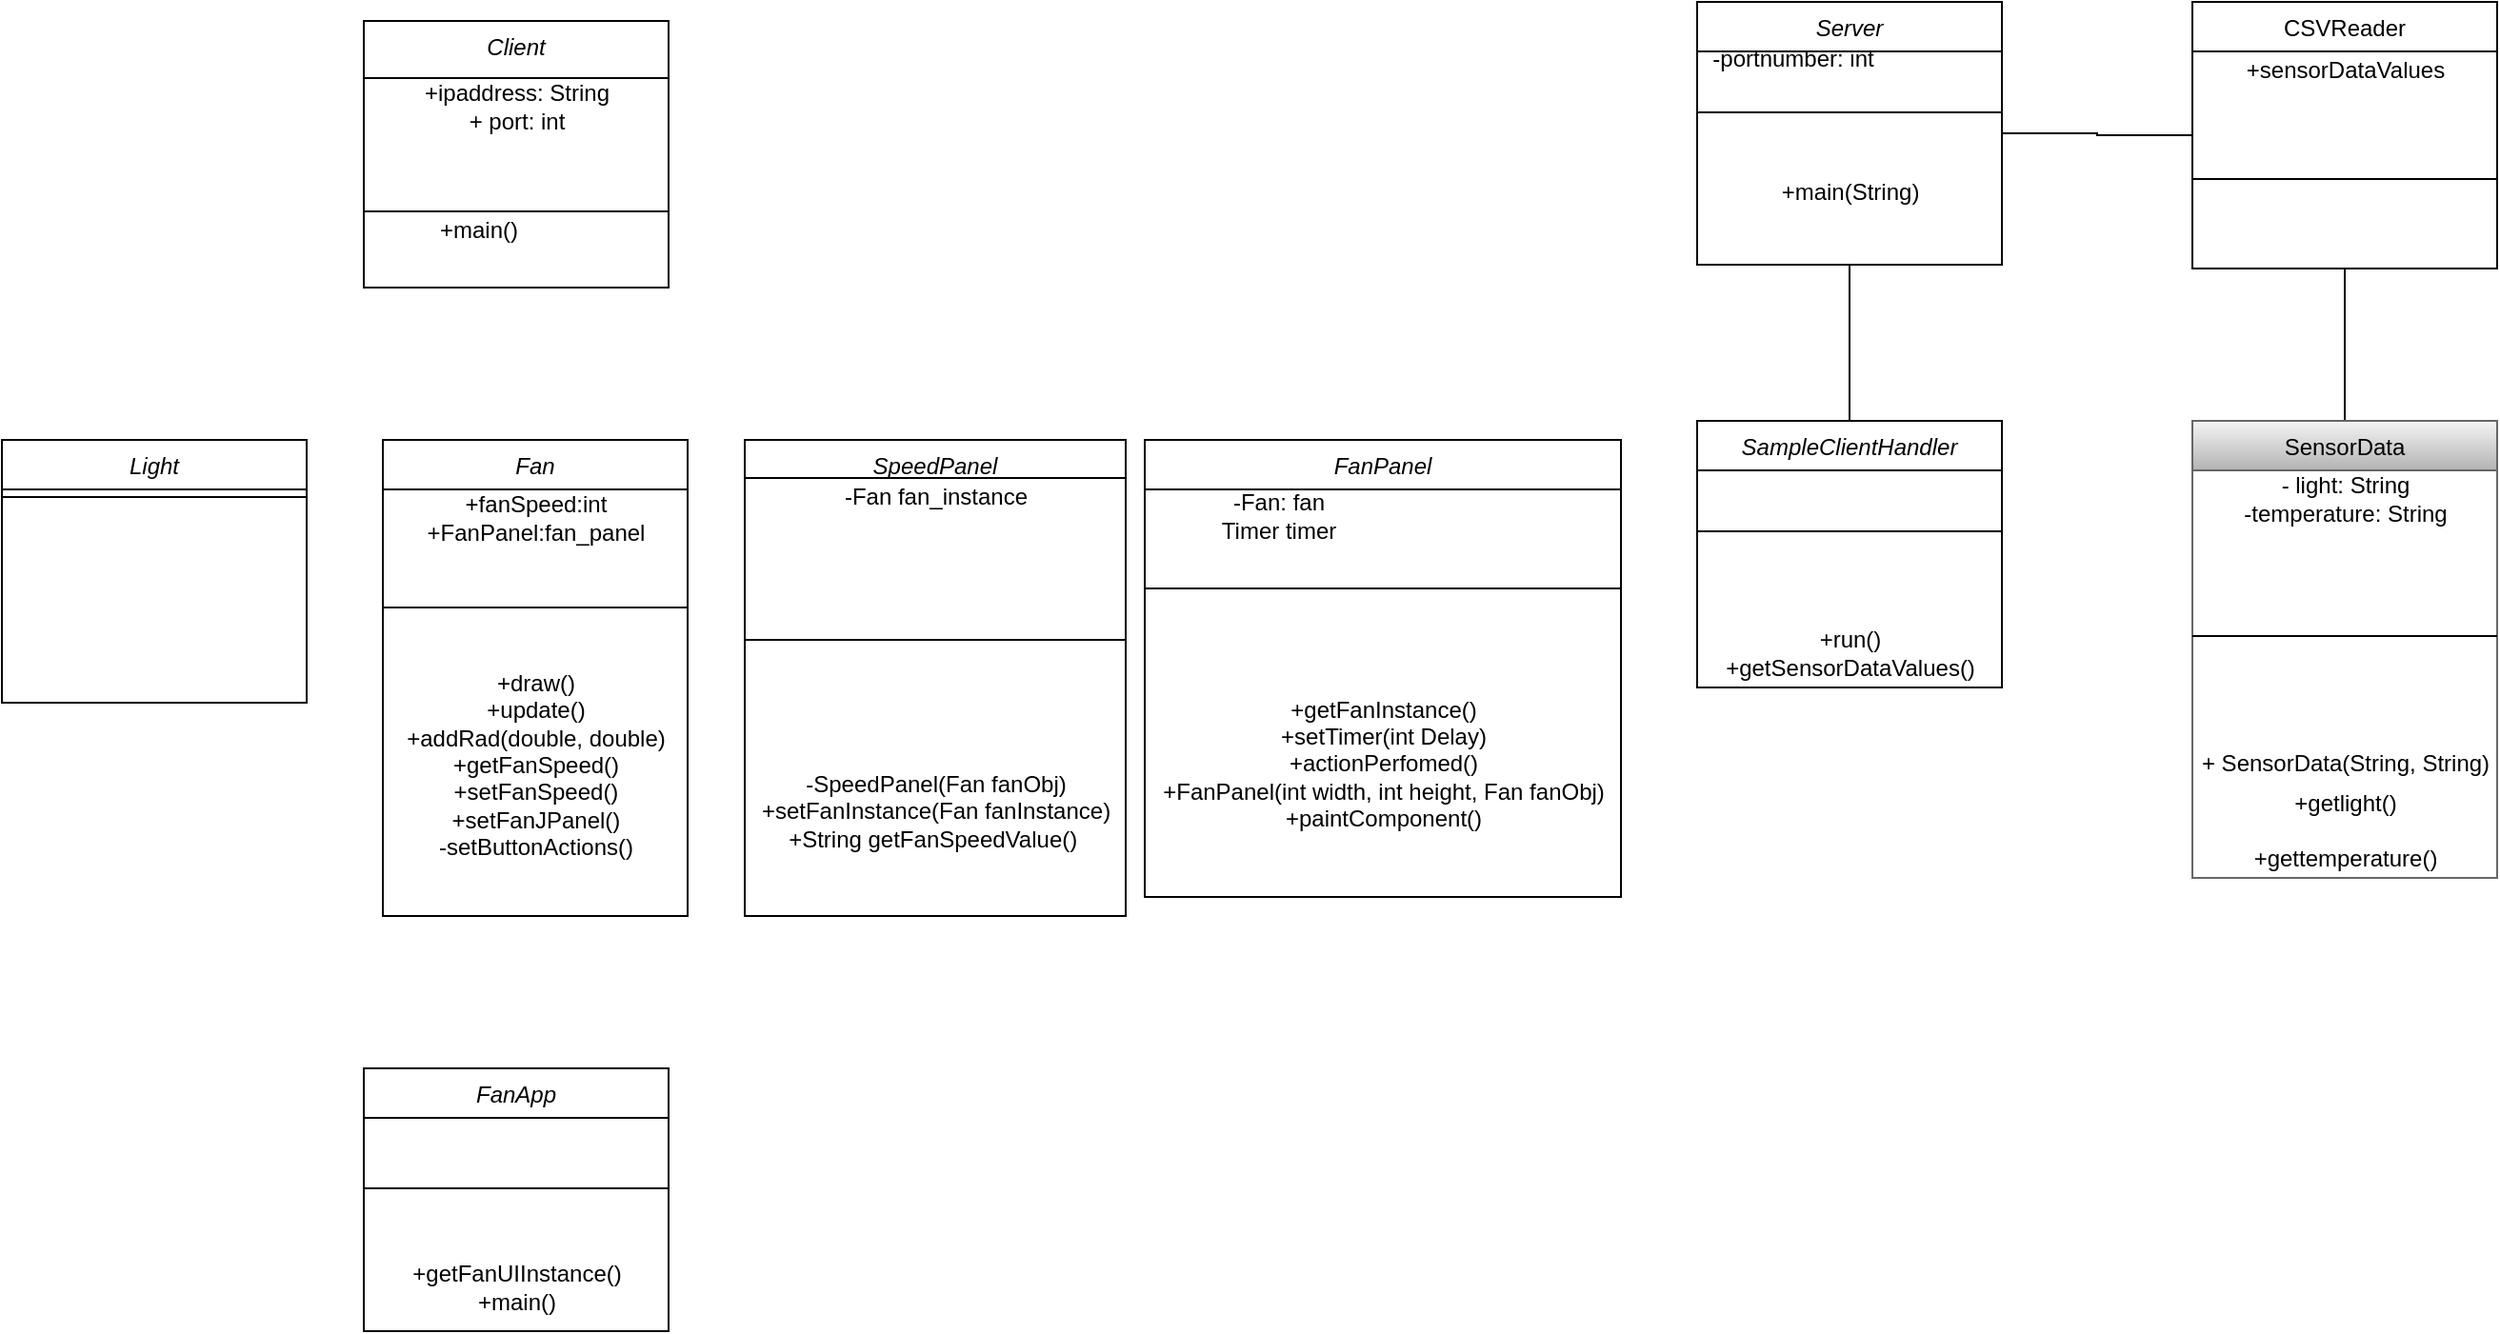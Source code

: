 <mxfile version="14.2.9" type="device"><diagram id="C5RBs43oDa-KdzZeNtuy" name="Page-1"><mxGraphModel dx="1422" dy="762" grid="1" gridSize="10" guides="1" tooltips="1" connect="1" arrows="1" fold="1" page="1" pageScale="1" pageWidth="2336" pageHeight="1654" math="0" shadow="0"><root><mxCell id="WIyWlLk6GJQsqaUBKTNV-0"/><mxCell id="WIyWlLk6GJQsqaUBKTNV-1" parent="WIyWlLk6GJQsqaUBKTNV-0"/><mxCell id="BXdgE3QPO_ecRr4hGC5R-14" style="edgeStyle=orthogonalEdgeStyle;rounded=0;orthogonalLoop=1;jettySize=auto;html=1;exitX=0.5;exitY=1;exitDx=0;exitDy=0;entryX=0.5;entryY=0;entryDx=0;entryDy=0;endArrow=none;endFill=0;" parent="WIyWlLk6GJQsqaUBKTNV-1" source="zkfFHV4jXpPFQw0GAbJ--0" target="RQ8kX0omkbf9MoHo651G-7" edge="1"><mxGeometry relative="1" as="geometry"/></mxCell><mxCell id="BXdgE3QPO_ecRr4hGC5R-16" style="edgeStyle=orthogonalEdgeStyle;rounded=0;orthogonalLoop=1;jettySize=auto;html=1;exitX=1;exitY=0.5;exitDx=0;exitDy=0;entryX=0;entryY=0.5;entryDx=0;entryDy=0;endArrow=none;endFill=0;" parent="WIyWlLk6GJQsqaUBKTNV-1" source="zkfFHV4jXpPFQw0GAbJ--0" target="zkfFHV4jXpPFQw0GAbJ--6" edge="1"><mxGeometry relative="1" as="geometry"/></mxCell><mxCell id="zkfFHV4jXpPFQw0GAbJ--0" value="Server" style="swimlane;fontStyle=2;align=center;verticalAlign=top;childLayout=stackLayout;horizontal=1;startSize=26;horizontalStack=0;resizeParent=1;resizeLast=0;collapsible=1;marginBottom=0;rounded=0;shadow=0;strokeWidth=1;" parent="WIyWlLk6GJQsqaUBKTNV-1" vertex="1"><mxGeometry x="1100" y="90" width="160" height="138" as="geometry"><mxRectangle x="230" y="140" width="160" height="26" as="alternateBounds"/></mxGeometry></mxCell><mxCell id="zkfFHV4jXpPFQw0GAbJ--4" value="" style="line;html=1;strokeWidth=1;align=left;verticalAlign=middle;spacingTop=-1;spacingLeft=3;spacingRight=3;rotatable=0;labelPosition=right;points=[];portConstraint=eastwest;" parent="zkfFHV4jXpPFQw0GAbJ--0" vertex="1"><mxGeometry y="26" width="160" height="64" as="geometry"/></mxCell><mxCell id="RQ8kX0omkbf9MoHo651G-6" value="+main(String)" style="text;html=1;align=center;verticalAlign=middle;resizable=0;points=[];autosize=1;" parent="zkfFHV4jXpPFQw0GAbJ--0" vertex="1"><mxGeometry y="90" width="160" height="20" as="geometry"/></mxCell><mxCell id="BXdgE3QPO_ecRr4hGC5R-17" style="edgeStyle=orthogonalEdgeStyle;rounded=0;orthogonalLoop=1;jettySize=auto;html=1;exitX=0.5;exitY=1;exitDx=0;exitDy=0;entryX=0.5;entryY=0;entryDx=0;entryDy=0;endArrow=none;endFill=0;" parent="WIyWlLk6GJQsqaUBKTNV-1" source="zkfFHV4jXpPFQw0GAbJ--6" target="YZ74uDOEiL5BSaswrmSE-0" edge="1"><mxGeometry relative="1" as="geometry"/></mxCell><mxCell id="zkfFHV4jXpPFQw0GAbJ--6" value="CSVReader" style="swimlane;fontStyle=0;align=center;verticalAlign=top;childLayout=stackLayout;horizontal=1;startSize=26;horizontalStack=0;resizeParent=1;resizeLast=0;collapsible=1;marginBottom=0;rounded=0;shadow=0;strokeWidth=1;" parent="WIyWlLk6GJQsqaUBKTNV-1" vertex="1"><mxGeometry x="1360" y="90" width="160" height="140" as="geometry"><mxRectangle x="130" y="380" width="160" height="26" as="alternateBounds"/></mxGeometry></mxCell><mxCell id="RQ8kX0omkbf9MoHo651G-4" value="+sensorDataValues" style="text;html=1;align=center;verticalAlign=middle;resizable=0;points=[];autosize=1;" parent="zkfFHV4jXpPFQw0GAbJ--6" vertex="1"><mxGeometry y="26" width="160" height="20" as="geometry"/></mxCell><mxCell id="zkfFHV4jXpPFQw0GAbJ--9" value="" style="line;html=1;strokeWidth=1;align=left;verticalAlign=middle;spacingTop=-1;spacingLeft=3;spacingRight=3;rotatable=0;labelPosition=right;points=[];portConstraint=eastwest;" parent="zkfFHV4jXpPFQw0GAbJ--6" vertex="1"><mxGeometry y="46" width="160" height="94" as="geometry"/></mxCell><mxCell id="YZ74uDOEiL5BSaswrmSE-0" value="SensorData" style="swimlane;fontStyle=0;align=center;verticalAlign=top;childLayout=stackLayout;horizontal=1;startSize=26;horizontalStack=0;resizeParent=1;resizeLast=0;collapsible=1;marginBottom=0;rounded=0;shadow=0;strokeWidth=1;fillColor=#f5f5f5;strokeColor=#666666;gradientColor=#b3b3b3;" parent="WIyWlLk6GJQsqaUBKTNV-1" vertex="1"><mxGeometry x="1360" y="310" width="160" height="240" as="geometry"><mxRectangle x="130" y="380" width="160" height="26" as="alternateBounds"/></mxGeometry></mxCell><mxCell id="RQ8kX0omkbf9MoHo651G-1" value="- light: String&lt;br&gt;-temperature: String" style="text;html=1;align=center;verticalAlign=middle;resizable=0;points=[];autosize=1;" parent="YZ74uDOEiL5BSaswrmSE-0" vertex="1"><mxGeometry y="26" width="160" height="30" as="geometry"/></mxCell><mxCell id="YZ74uDOEiL5BSaswrmSE-3" value="" style="line;html=1;strokeWidth=1;align=left;verticalAlign=middle;spacingTop=-1;spacingLeft=3;spacingRight=3;rotatable=0;labelPosition=right;points=[];portConstraint=eastwest;" parent="YZ74uDOEiL5BSaswrmSE-0" vertex="1"><mxGeometry y="56" width="160" height="114" as="geometry"/></mxCell><mxCell id="RQ8kX0omkbf9MoHo651G-2" value="+ SensorData(String, String)" style="text;html=1;align=center;verticalAlign=middle;resizable=0;points=[];autosize=1;" parent="YZ74uDOEiL5BSaswrmSE-0" vertex="1"><mxGeometry y="170" width="160" height="20" as="geometry"/></mxCell><mxCell id="RQ8kX0omkbf9MoHo651G-3" value="+getlight()&lt;br&gt;&lt;br&gt;+gettemperature()" style="text;html=1;align=center;verticalAlign=middle;resizable=0;points=[];autosize=1;" parent="YZ74uDOEiL5BSaswrmSE-0" vertex="1"><mxGeometry y="190" width="160" height="50" as="geometry"/></mxCell><mxCell id="YZ74uDOEiL5BSaswrmSE-6" value="Client" style="swimlane;fontStyle=2;align=center;verticalAlign=top;childLayout=stackLayout;horizontal=1;startSize=30;horizontalStack=0;resizeParent=1;resizeLast=0;collapsible=1;marginBottom=0;rounded=0;shadow=0;strokeWidth=1;" parent="WIyWlLk6GJQsqaUBKTNV-1" vertex="1"><mxGeometry x="400" y="100" width="160" height="140" as="geometry"><mxRectangle x="230" y="140" width="160" height="26" as="alternateBounds"/></mxGeometry></mxCell><mxCell id="RQ8kX0omkbf9MoHo651G-11" value="+ipaddress: String&lt;br&gt;+ port: int" style="text;html=1;align=center;verticalAlign=middle;resizable=0;points=[];autosize=1;" parent="YZ74uDOEiL5BSaswrmSE-6" vertex="1"><mxGeometry y="30" width="160" height="30" as="geometry"/></mxCell><mxCell id="YZ74uDOEiL5BSaswrmSE-10" value="" style="line;html=1;strokeWidth=1;align=left;verticalAlign=middle;spacingTop=-1;spacingLeft=3;spacingRight=3;rotatable=0;labelPosition=right;points=[];portConstraint=eastwest;" parent="YZ74uDOEiL5BSaswrmSE-6" vertex="1"><mxGeometry y="60" width="160" height="80" as="geometry"/></mxCell><mxCell id="YZ74uDOEiL5BSaswrmSE-12" value="Light" style="swimlane;fontStyle=2;align=center;verticalAlign=top;childLayout=stackLayout;horizontal=1;startSize=26;horizontalStack=0;resizeParent=1;resizeLast=0;collapsible=1;marginBottom=0;rounded=0;shadow=0;strokeWidth=1;" parent="WIyWlLk6GJQsqaUBKTNV-1" vertex="1"><mxGeometry x="210" y="320" width="160" height="138" as="geometry"><mxRectangle x="230" y="140" width="160" height="26" as="alternateBounds"/></mxGeometry></mxCell><mxCell id="YZ74uDOEiL5BSaswrmSE-16" value="" style="line;html=1;strokeWidth=1;align=left;verticalAlign=middle;spacingTop=-1;spacingLeft=3;spacingRight=3;rotatable=0;labelPosition=right;points=[];portConstraint=eastwest;" parent="YZ74uDOEiL5BSaswrmSE-12" vertex="1"><mxGeometry y="26" width="160" height="8" as="geometry"/></mxCell><mxCell id="YZ74uDOEiL5BSaswrmSE-18" value="Fan" style="swimlane;fontStyle=2;align=center;verticalAlign=top;childLayout=stackLayout;horizontal=1;startSize=26;horizontalStack=0;resizeParent=1;resizeLast=0;collapsible=1;marginBottom=0;rounded=0;shadow=0;strokeWidth=1;" parent="WIyWlLk6GJQsqaUBKTNV-1" vertex="1"><mxGeometry x="410" y="320" width="160" height="250" as="geometry"><mxRectangle x="230" y="140" width="160" height="26" as="alternateBounds"/></mxGeometry></mxCell><mxCell id="RQ8kX0omkbf9MoHo651G-14" value="+fanSpeed:int&lt;br&gt;+FanPanel:fan_panel" style="text;html=1;align=center;verticalAlign=middle;resizable=0;points=[];autosize=1;" parent="YZ74uDOEiL5BSaswrmSE-18" vertex="1"><mxGeometry y="26" width="160" height="30" as="geometry"/></mxCell><mxCell id="YZ74uDOEiL5BSaswrmSE-22" value="" style="line;html=1;strokeWidth=1;align=left;verticalAlign=middle;spacingTop=-1;spacingLeft=3;spacingRight=3;rotatable=0;labelPosition=right;points=[];portConstraint=eastwest;" parent="YZ74uDOEiL5BSaswrmSE-18" vertex="1"><mxGeometry y="56" width="160" height="64" as="geometry"/></mxCell><mxCell id="RQ8kX0omkbf9MoHo651G-13" value="+draw()&lt;br&gt;+update()&lt;br&gt;+addRad(double, double)&lt;br&gt;+getFanSpeed()&lt;br&gt;+setFanSpeed()&lt;br&gt;+setFanJPanel()&lt;br&gt;-setButtonActions()&lt;br&gt;&lt;br&gt;&lt;br&gt;" style="text;html=1;align=center;verticalAlign=middle;resizable=0;points=[];autosize=1;" parent="YZ74uDOEiL5BSaswrmSE-18" vertex="1"><mxGeometry y="120" width="160" height="130" as="geometry"/></mxCell><mxCell id="YZ74uDOEiL5BSaswrmSE-24" value="SpeedPanel" style="swimlane;fontStyle=2;align=center;verticalAlign=top;childLayout=stackLayout;horizontal=1;startSize=20;horizontalStack=0;resizeParent=1;resizeLast=0;collapsible=1;marginBottom=0;rounded=0;shadow=0;strokeWidth=1;" parent="WIyWlLk6GJQsqaUBKTNV-1" vertex="1"><mxGeometry x="600" y="320" width="200" height="250" as="geometry"><mxRectangle x="230" y="140" width="160" height="26" as="alternateBounds"/></mxGeometry></mxCell><mxCell id="RQ8kX0omkbf9MoHo651G-20" value="-Fan fan_instance" style="text;html=1;align=center;verticalAlign=middle;resizable=0;points=[];autosize=1;" parent="YZ74uDOEiL5BSaswrmSE-24" vertex="1"><mxGeometry y="20" width="200" height="20" as="geometry"/></mxCell><mxCell id="YZ74uDOEiL5BSaswrmSE-28" value="" style="line;html=1;strokeWidth=1;align=left;verticalAlign=middle;spacingTop=-1;spacingLeft=3;spacingRight=3;rotatable=0;labelPosition=right;points=[];portConstraint=eastwest;" parent="YZ74uDOEiL5BSaswrmSE-24" vertex="1"><mxGeometry y="40" width="200" height="130" as="geometry"/></mxCell><mxCell id="RQ8kX0omkbf9MoHo651G-21" value="-SpeedPanel(Fan fanObj)&lt;br&gt;+setFanInstance(Fan fanInstance)&lt;br&gt;+String getFanSpeedValue()&amp;nbsp;" style="text;html=1;align=center;verticalAlign=middle;resizable=0;points=[];autosize=1;" parent="YZ74uDOEiL5BSaswrmSE-24" vertex="1"><mxGeometry y="170" width="200" height="50" as="geometry"/></mxCell><mxCell id="YZ74uDOEiL5BSaswrmSE-30" value="FanPanel" style="swimlane;fontStyle=2;align=center;verticalAlign=top;childLayout=stackLayout;horizontal=1;startSize=26;horizontalStack=0;resizeParent=1;resizeLast=0;collapsible=1;marginBottom=0;rounded=0;shadow=0;strokeWidth=1;" parent="WIyWlLk6GJQsqaUBKTNV-1" vertex="1"><mxGeometry x="810" y="320" width="250" height="240" as="geometry"><mxRectangle x="230" y="140" width="160" height="26" as="alternateBounds"/></mxGeometry></mxCell><mxCell id="YZ74uDOEiL5BSaswrmSE-34" value="" style="line;html=1;strokeWidth=1;align=left;verticalAlign=middle;spacingTop=-1;spacingLeft=3;spacingRight=3;rotatable=0;labelPosition=right;points=[];portConstraint=eastwest;" parent="YZ74uDOEiL5BSaswrmSE-30" vertex="1"><mxGeometry y="26" width="250" height="104" as="geometry"/></mxCell><mxCell id="RQ8kX0omkbf9MoHo651G-18" value="+getFanInstance()&lt;br&gt;+setTimer(int Delay)&lt;br&gt;+actionPerfomed()&lt;br&gt;+FanPanel(int width, int height, Fan fanObj)&lt;br&gt;+paintComponent()" style="text;html=1;align=center;verticalAlign=middle;resizable=0;points=[];autosize=1;" parent="YZ74uDOEiL5BSaswrmSE-30" vertex="1"><mxGeometry y="130" width="250" height="80" as="geometry"/></mxCell><mxCell id="RQ8kX0omkbf9MoHo651G-5" value="-portnumber: int" style="text;html=1;align=center;verticalAlign=middle;resizable=0;points=[];autosize=1;" parent="WIyWlLk6GJQsqaUBKTNV-1" vertex="1"><mxGeometry x="1100" y="110" width="100" height="20" as="geometry"/></mxCell><mxCell id="RQ8kX0omkbf9MoHo651G-7" value="SampleClientHandler" style="swimlane;fontStyle=2;align=center;verticalAlign=top;childLayout=stackLayout;horizontal=1;startSize=26;horizontalStack=0;resizeParent=1;resizeLast=0;collapsible=1;marginBottom=0;rounded=0;shadow=0;strokeWidth=1;" parent="WIyWlLk6GJQsqaUBKTNV-1" vertex="1"><mxGeometry x="1100" y="310" width="160" height="140" as="geometry"><mxRectangle x="230" y="140" width="160" height="26" as="alternateBounds"/></mxGeometry></mxCell><mxCell id="RQ8kX0omkbf9MoHo651G-8" value="" style="line;html=1;strokeWidth=1;align=left;verticalAlign=middle;spacingTop=-1;spacingLeft=3;spacingRight=3;rotatable=0;labelPosition=right;points=[];portConstraint=eastwest;" parent="RQ8kX0omkbf9MoHo651G-7" vertex="1"><mxGeometry y="26" width="160" height="64" as="geometry"/></mxCell><mxCell id="RQ8kX0omkbf9MoHo651G-9" value="&lt;br&gt;+run()&lt;br&gt;+getSensorDataValues()" style="text;html=1;align=center;verticalAlign=middle;resizable=0;points=[];autosize=1;" parent="RQ8kX0omkbf9MoHo651G-7" vertex="1"><mxGeometry y="90" width="160" height="50" as="geometry"/></mxCell><mxCell id="RQ8kX0omkbf9MoHo651G-12" value="+main()" style="text;html=1;align=center;verticalAlign=middle;resizable=0;points=[];autosize=1;" parent="WIyWlLk6GJQsqaUBKTNV-1" vertex="1"><mxGeometry x="430" y="200" width="60" height="20" as="geometry"/></mxCell><mxCell id="RQ8kX0omkbf9MoHo651G-15" value="FanApp" style="swimlane;fontStyle=2;align=center;verticalAlign=top;childLayout=stackLayout;horizontal=1;startSize=26;horizontalStack=0;resizeParent=1;resizeLast=0;collapsible=1;marginBottom=0;rounded=0;shadow=0;strokeWidth=1;" parent="WIyWlLk6GJQsqaUBKTNV-1" vertex="1"><mxGeometry x="400" y="650" width="160" height="138" as="geometry"><mxRectangle x="230" y="140" width="160" height="26" as="alternateBounds"/></mxGeometry></mxCell><mxCell id="RQ8kX0omkbf9MoHo651G-16" value="" style="line;html=1;strokeWidth=1;align=left;verticalAlign=middle;spacingTop=-1;spacingLeft=3;spacingRight=3;rotatable=0;labelPosition=right;points=[];portConstraint=eastwest;" parent="RQ8kX0omkbf9MoHo651G-15" vertex="1"><mxGeometry y="26" width="160" height="74" as="geometry"/></mxCell><mxCell id="RQ8kX0omkbf9MoHo651G-17" value="+getFanUIInstance()&lt;br&gt;+main()" style="text;html=1;align=center;verticalAlign=middle;resizable=0;points=[];autosize=1;" parent="RQ8kX0omkbf9MoHo651G-15" vertex="1"><mxGeometry y="100" width="160" height="30" as="geometry"/></mxCell><mxCell id="RQ8kX0omkbf9MoHo651G-19" value="-Fan: fan&lt;br&gt;Timer timer" style="text;html=1;align=center;verticalAlign=middle;resizable=0;points=[];autosize=1;" parent="WIyWlLk6GJQsqaUBKTNV-1" vertex="1"><mxGeometry x="840" y="345" width="80" height="30" as="geometry"/></mxCell></root></mxGraphModel></diagram></mxfile>